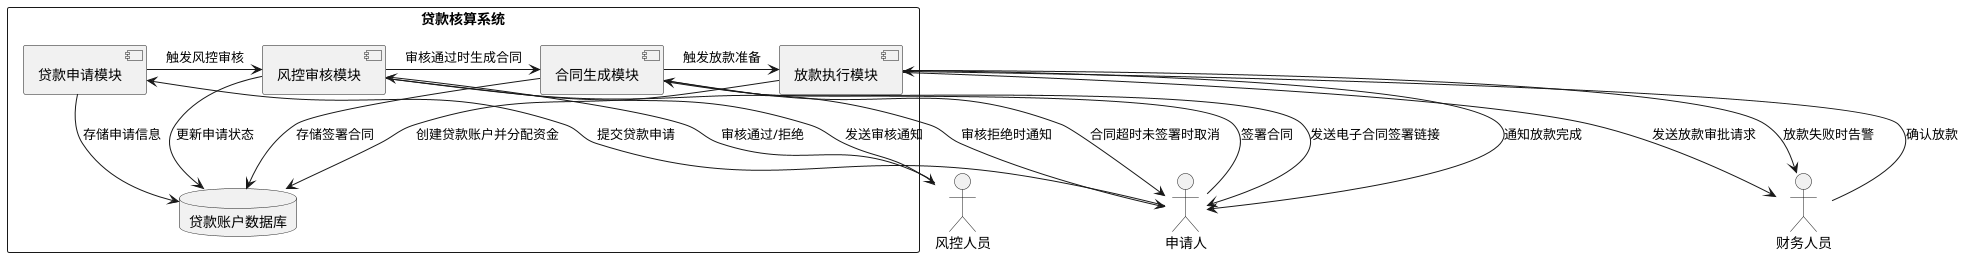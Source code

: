 @startuml
' 定义参与者
actor "申请人" as Applicant
actor "风控人员" as RiskOfficer
actor "财务人员" as FinanceOfficer

' 定义系统组件
rectangle "贷款核算系统" {
  component "贷款申请模块" as LoanAppModule
  component "风控审核模块" as RiskModule
  component "合同生成模块" as ContractModule
  component "放款执行模块" as DisbursementModule
  database "贷款账户数据库" as LoanDB
}

' 定义流程步骤
Applicant -> LoanAppModule : 提交贷款申请
LoanAppModule --> LoanDB : 存储申请信息
LoanAppModule -> RiskModule : 触发风控审核

RiskModule --> RiskOfficer : 发送审核通知
RiskOfficer -> RiskModule : 审核通过/拒绝
RiskModule --> LoanDB : 更新申请状态

RiskModule -> ContractModule : 审核通过时生成合同
ContractModule --> Applicant : 发送电子合同签署链接
Applicant -> ContractModule : 签署合同
ContractModule --> LoanDB : 存储签署合同

ContractModule -> DisbursementModule : 触发放款准备
DisbursementModule --> FinanceOfficer : 发送放款审批请求
FinanceOfficer -> DisbursementModule : 确认放款
DisbursementModule --> LoanDB : 创建贷款账户并分配资金
DisbursementModule --> Applicant : 通知放款完成

' 异常流程
RiskModule --> Applicant : 审核拒绝时通知
ContractModule --> Applicant : 合同超时未签署时取消
DisbursementModule --> FinanceOfficer : 放款失败时告警

@enduml